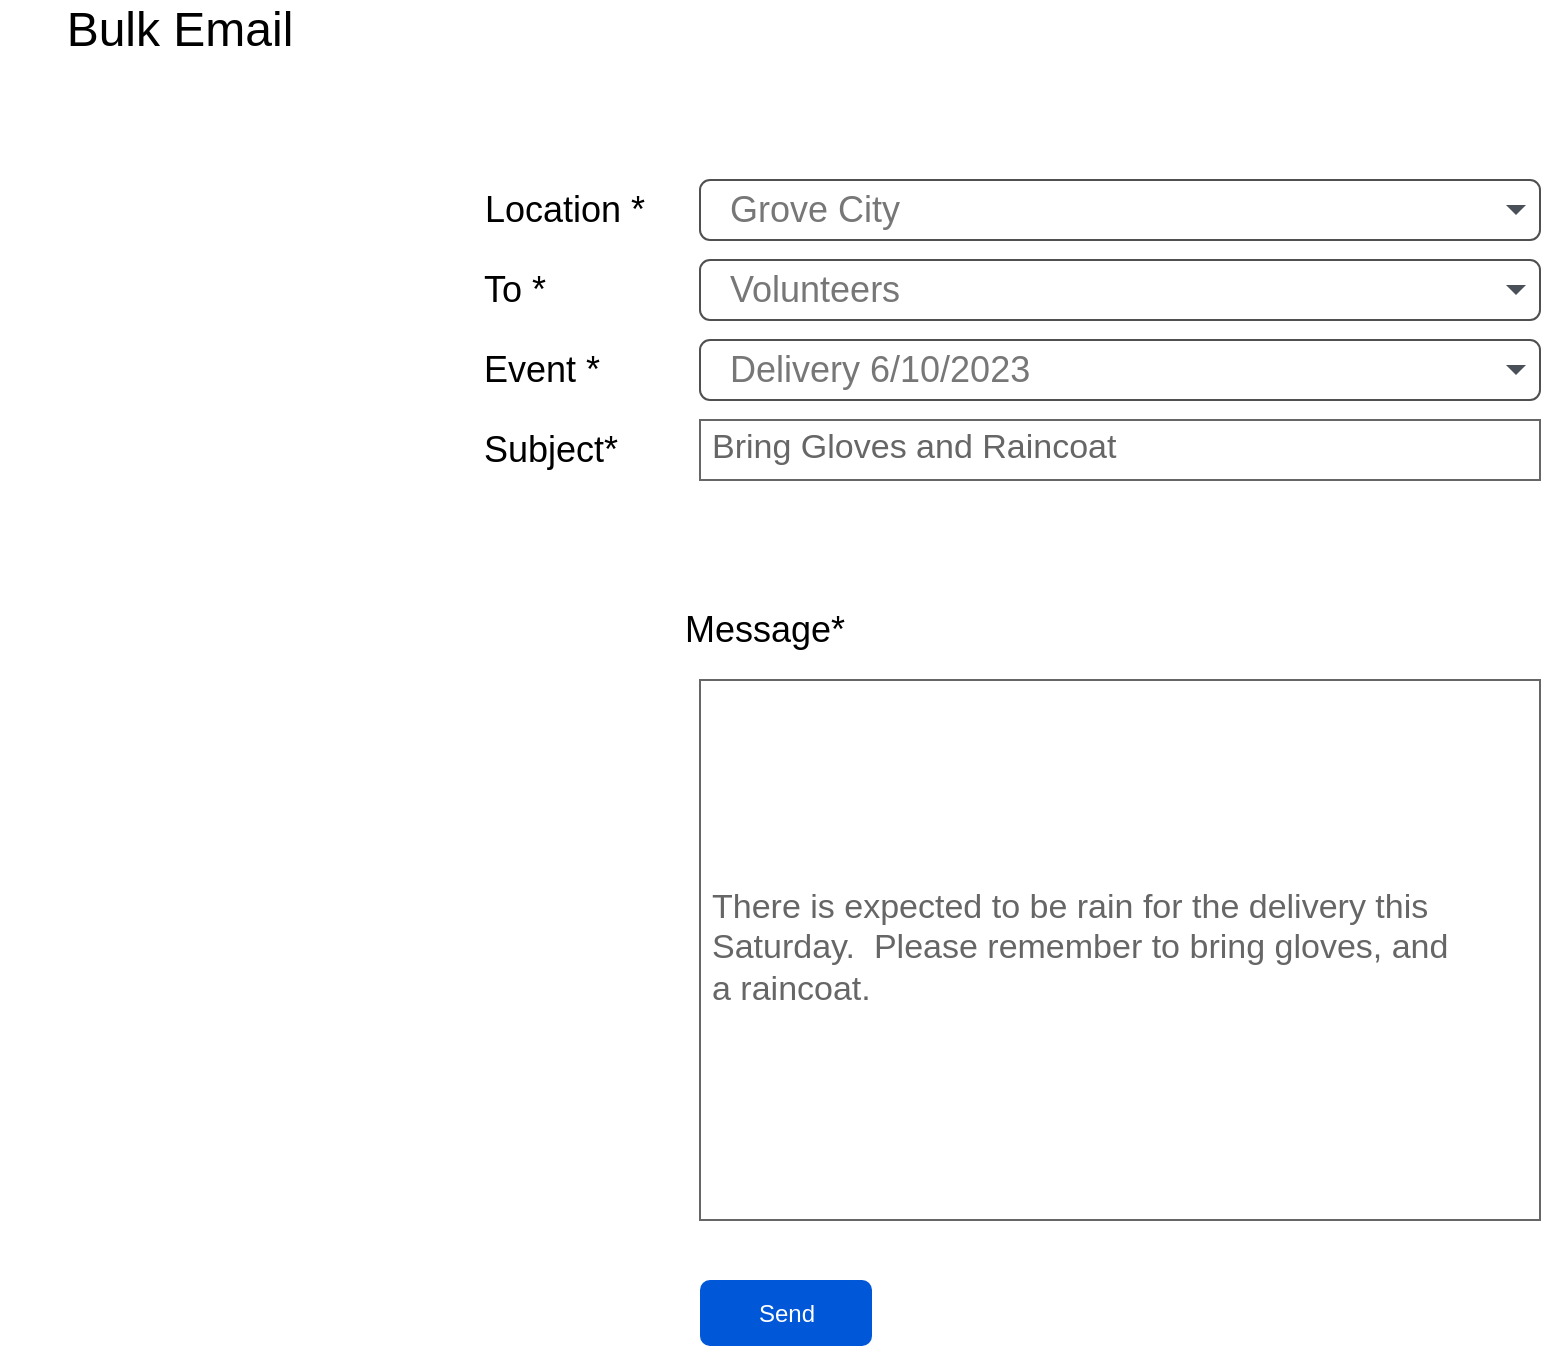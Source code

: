 <mxfile version="20.7.4" type="device"><diagram id="Y-3l29OuH7gZiMT47kJr" name="Page-1"><mxGraphModel dx="1674" dy="836" grid="1" gridSize="10" guides="1" tooltips="1" connect="1" arrows="1" fold="1" page="1" pageScale="1" pageWidth="1100" pageHeight="850" math="0" shadow="0"><root><mxCell id="0"/><mxCell id="1" parent="0"/><mxCell id="hUolz_SWFkY5TjzWcUWD-1" value="Bring Gloves and Raincoat" style="strokeWidth=1;shadow=0;dashed=0;align=center;html=1;shape=mxgraph.mockup.text.textBox;fontColor=#666666;align=left;fontSize=17;spacingLeft=4;spacingTop=-3;strokeColor=#666666;mainText=" vertex="1" parent="1"><mxGeometry x="410" y="220" width="420" height="30" as="geometry"/></mxCell><mxCell id="hUolz_SWFkY5TjzWcUWD-2" value="&lt;font style=&quot;font-size: 18px;&quot;&gt;Subject*&amp;nbsp;&lt;/font&gt;" style="text;strokeColor=none;align=left;fillColor=none;html=1;verticalAlign=middle;whiteSpace=wrap;rounded=0;" vertex="1" parent="1"><mxGeometry x="300" y="220" width="60" height="30" as="geometry"/></mxCell><mxCell id="hUolz_SWFkY5TjzWcUWD-6" value="&lt;font style=&quot;font-size: 18px;&quot;&gt;Volunteers&lt;/font&gt;" style="html=1;shadow=0;dashed=0;shape=mxgraph.bootstrap.rrect;rSize=5;strokeColor=#505050;strokeWidth=1;fillColor=#ffffff;fontColor=#777777;whiteSpace=wrap;align=left;verticalAlign=middle;fontStyle=0;fontSize=12;spacing=15;" vertex="1" parent="1"><mxGeometry x="410" y="140" width="420" height="30" as="geometry"/></mxCell><mxCell id="hUolz_SWFkY5TjzWcUWD-7" value="" style="shape=triangle;direction=south;fillColor=#495057;strokeColor=none;perimeter=none;fontSize=18;" vertex="1" parent="hUolz_SWFkY5TjzWcUWD-6"><mxGeometry x="1" y="0.5" width="10" height="5" relative="1" as="geometry"><mxPoint x="-17" y="-2.5" as="offset"/></mxGeometry></mxCell><mxCell id="hUolz_SWFkY5TjzWcUWD-8" value="&lt;font style=&quot;font-size: 18px;&quot;&gt;To *&lt;/font&gt;" style="text;strokeColor=none;align=left;fillColor=none;html=1;verticalAlign=middle;whiteSpace=wrap;rounded=0;" vertex="1" parent="1"><mxGeometry x="300" y="140" width="60" height="30" as="geometry"/></mxCell><mxCell id="hUolz_SWFkY5TjzWcUWD-9" value="&lt;font style=&quot;font-size: 18px;&quot;&gt;Delivery 6/10/2023&lt;/font&gt;" style="html=1;shadow=0;dashed=0;shape=mxgraph.bootstrap.rrect;rSize=5;strokeColor=#505050;strokeWidth=1;fillColor=#ffffff;fontColor=#777777;whiteSpace=wrap;align=left;verticalAlign=middle;fontStyle=0;fontSize=12;spacing=15;" vertex="1" parent="1"><mxGeometry x="410" y="180" width="420" height="30" as="geometry"/></mxCell><mxCell id="hUolz_SWFkY5TjzWcUWD-10" value="" style="shape=triangle;direction=south;fillColor=#495057;strokeColor=none;perimeter=none;fontSize=18;" vertex="1" parent="hUolz_SWFkY5TjzWcUWD-9"><mxGeometry x="1" y="0.5" width="10" height="5" relative="1" as="geometry"><mxPoint x="-17" y="-2.5" as="offset"/></mxGeometry></mxCell><mxCell id="hUolz_SWFkY5TjzWcUWD-11" value="&lt;font style=&quot;font-size: 18px;&quot;&gt;Event *&lt;/font&gt;" style="text;strokeColor=none;align=left;fillColor=none;html=1;verticalAlign=middle;whiteSpace=wrap;rounded=0;" vertex="1" parent="1"><mxGeometry x="300" y="180" width="65" height="30" as="geometry"/></mxCell><mxCell id="hUolz_SWFkY5TjzWcUWD-13" value="There is expected to be rain for the delivery this &lt;br&gt;Saturday.&amp;nbsp; Please remember to bring gloves, and &lt;br&gt;a raincoat." style="strokeWidth=1;shadow=0;dashed=0;align=left;html=1;shape=mxgraph.mockup.text.textBox;fontColor=#666666;align=left;fontSize=17;spacingLeft=4;spacingTop=-3;strokeColor=#666666;mainText=" vertex="1" parent="1"><mxGeometry x="410" y="350" width="420" height="270" as="geometry"/></mxCell><mxCell id="hUolz_SWFkY5TjzWcUWD-14" value="&lt;font style=&quot;font-size: 18px;&quot;&gt;Message*&amp;nbsp;&lt;/font&gt;" style="text;strokeColor=none;align=center;fillColor=none;html=1;verticalAlign=middle;whiteSpace=wrap;rounded=0;" vertex="1" parent="1"><mxGeometry x="415" y="310" width="60" height="30" as="geometry"/></mxCell><mxCell id="hUolz_SWFkY5TjzWcUWD-15" value="&lt;font style=&quot;font-size: 24px;&quot;&gt;Bulk Email&lt;/font&gt;" style="text;strokeColor=none;align=center;fillColor=none;html=1;verticalAlign=middle;whiteSpace=wrap;rounded=0;fontSize=18;" vertex="1" parent="1"><mxGeometry x="60" y="10" width="180" height="30" as="geometry"/></mxCell><mxCell id="hUolz_SWFkY5TjzWcUWD-16" value="&lt;font style=&quot;font-size: 18px;&quot;&gt;Grove City&lt;/font&gt;" style="html=1;shadow=0;dashed=0;shape=mxgraph.bootstrap.rrect;rSize=5;strokeColor=#505050;strokeWidth=1;fillColor=#ffffff;fontColor=#777777;whiteSpace=wrap;align=left;verticalAlign=middle;fontStyle=0;fontSize=12;spacing=15;" vertex="1" parent="1"><mxGeometry x="410" y="100" width="420" height="30" as="geometry"/></mxCell><mxCell id="hUolz_SWFkY5TjzWcUWD-17" value="" style="shape=triangle;direction=south;fillColor=#495057;strokeColor=none;perimeter=none;fontSize=18;" vertex="1" parent="hUolz_SWFkY5TjzWcUWD-16"><mxGeometry x="1" y="0.5" width="10" height="5" relative="1" as="geometry"><mxPoint x="-17" y="-2.5" as="offset"/></mxGeometry></mxCell><mxCell id="hUolz_SWFkY5TjzWcUWD-18" value="&lt;font style=&quot;font-size: 18px;&quot;&gt;Location *&amp;nbsp;&lt;/font&gt;" style="text;strokeColor=none;align=center;fillColor=none;html=1;verticalAlign=middle;whiteSpace=wrap;rounded=0;" vertex="1" parent="1"><mxGeometry x="300" y="100" width="90" height="30" as="geometry"/></mxCell><mxCell id="hUolz_SWFkY5TjzWcUWD-20" value="Send" style="rounded=1;fillColor=#0057D8;strokeColor=none;html=1;fontColor=#ffffff;align=center;verticalAlign=middle;fontStyle=0;fontSize=12;sketch=0;" vertex="1" parent="1"><mxGeometry x="410" y="650" width="86" height="33" as="geometry"/></mxCell></root></mxGraphModel></diagram></mxfile>